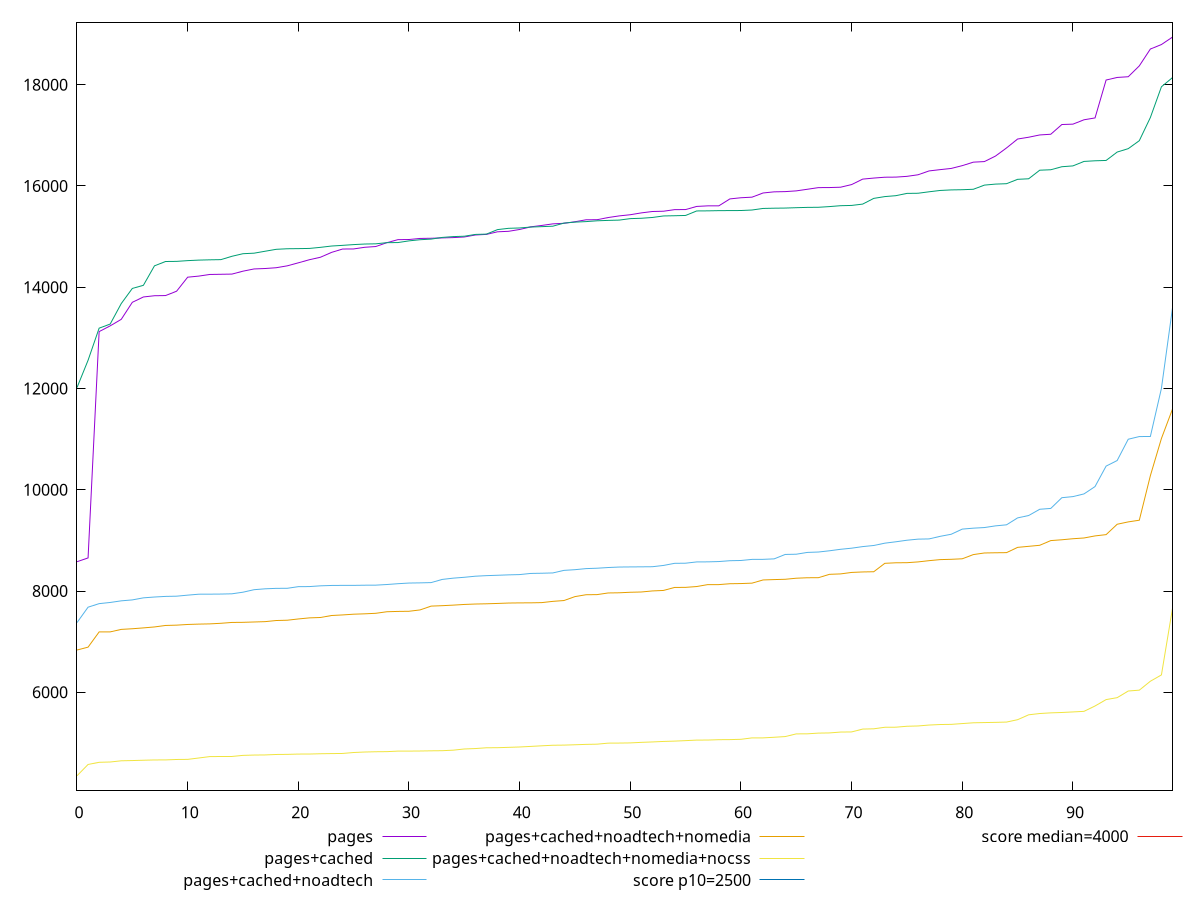 reset

$pages <<EOF
0 8579.320000000002
1 8654.176500000003
2 13124.263499999997
3 13237.809000000001
4 13366.561999999998
5 13702.772
6 13808.1205
7 13832.377
8 13835.7555
9 13921.843
10 14198.755
11 14220.098000000002
12 14252.642
13 14256.178500000004
14 14259.911500000002
15 14317.609999999997
16 14361.487500000003
17 14370.091999999997
18 14385.601499999999
19 14422.9725
20 14482.424
21 14543.601999999999
22 14592.692000000003
23 14688.445499999998
24 14754.9445
25 14756.770500000002
26 14789.385500000002
27 14804.3445
28 14881.029500000004
29 14939.841999999999
30 14942.8315
31 14964.055499999999
32 14967.582500000002
33 14974.612000000001
34 14980.714000000004
35 14992.9865
36 15032.199500000002
37 15044.018500000002
38 15095.212499999998
39 15104.828000000001
40 15141.050000000003
41 15193.068500000001
42 15220.718
43 15251.801500000005
44 15263.4875
45 15293.620999999997
46 15332.494999999999
47 15334.272
48 15376.892
49 15409.344
50 15432.462
51 15468.769499999999
52 15496.093499999999
53 15501.597999999998
54 15532.771000000002
55 15534.542500000003
56 15596.48
57 15607.583500000004
58 15607.8715
59 15744.644
60 15767.8335
61 15779.320500000002
62 15861.957000000006
63 15884.469500000001
64 15888.915999999996
65 15903.5925
66 15935.271999999999
67 15967.811999999998
68 15969.190000000002
69 15975.6325
70 16027.7755
71 16135.757999999998
72 16156.433
73 16173.283
74 16175.350499999999
75 16190.379500000001
76 16221.340500000002
77 16297.465000000004
78 16323.044000000002
79 16346.627499999999
80 16401.8025
81 16470.752500000002
82 16482.228999999996
83 16590.525499999996
84 16751.47
85 16927.482000000004
86 16963.055999999997
87 17008.055
88 17021.870000000003
89 17214.016499999998
90 17221.3615
91 17307.466999999997
92 17344.3615
93 18092.9005
94 18143.810499999992
95 18157.881499999996
96 18372.260000000002
97 18705.107499999995
98 18793.920500000007
99 18941.2845
EOF

$pagesCached <<EOF
0 12018.123499999998
1 12557.841
2 13191.847000000002
3 13273.373500000002
4 13677.957
5 13977.0255
6 14038.483
7 14422.993999999999
8 14508.682
9 14511.029
10 14525.7255
11 14536.0645
12 14541.7415
13 14545.515
14 14611.533500000001
15 14662.515
16 14672.915500000003
17 14711.182499999995
18 14749.214500000002
19 14760.4155
20 14762.986499999999
21 14766.654000000004
22 14788.143
23 14814.107000000004
24 14827.482999999995
25 14842.489500000001
26 14853.655500000003
27 14857.955499999998
28 14880.476999999997
29 14882.809000000001
30 14915.881500000007
31 14938.796499999999
32 14950.773999999998
33 14983.936000000002
34 15000.462
35 15007.793500000002
36 15043.464499999998
37 15049.530999999999
38 15138.413000000004
39 15164.006500000003
40 15171.014500000001
41 15189.005999999998
42 15197.0975
43 15205.903000000002
44 15266.918500000003
45 15286.5085
46 15296.571499999998
47 15312.59
48 15320.429000000007
49 15326.296999999999
50 15355.400500000003
51 15362.3655
52 15378.217
53 15408.118499999997
54 15412.546999999999
55 15418.073
56 15507.053500000002
57 15508.969500000001
58 15513.245000000006
59 15514.322999999997
60 15515.473
61 15525.513499999994
62 15556.565499999999
63 15561.2035
64 15564.033500000001
65 15571.354999999996
66 15577.3605
67 15579.488500000001
68 15593.140499999998
69 15610.699999999997
70 15616.003000000004
71 15642.43
72 15755.1695
73 15790.473500000002
74 15808.678499999995
75 15853.734500000002
76 15856.449
77 15885.403999999999
78 15911.679500000002
79 15922.644499999999
80 15926.4375
81 15935.0705
82 16017.241000000002
83 16037.306499999999
84 16045.219000000001
85 16131.555499999999
86 16142.510499999997
87 16311.807499999997
88 16320.745499999997
89 16380.364500000001
90 16396.719
91 16485.153999999995
92 16497.924
93 16504.444000000003
94 16670.1265
95 16737.475
96 16895.088000000003
97 17352.371
98 17959.544500000004
99 18141.322
EOF

$pagesCachedNoadtech <<EOF
0 7376.646000000001
1 7681.142
2 7751.012999999999
3 7774.221849999998
4 7806.437
5 7824.8174500000005
6 7865.445
7 7881.913000000001
8 7893.9659999999985
9 7898.229599999998
10 7918.827000000002
11 7937.4225000000015
12 7938.264500000001
13 7940.1964000000025
14 7945.3989999999985
15 7977.041999999999
16 8026.555000000001
17 8043.961500000001
18 8052.961499999999
19 8054.082
20 8086.323
21 8087.952999999998
22 8102.891500000001
23 8110.02
24 8111.802999999998
25 8111.847899999999
26 8115.145000000002
27 8116.317000000001
28 8128.6759999999995
29 8144.829999999999
30 8157.696000000002
31 8161.351000000002
32 8166.829600000001
33 8229.179500000002
34 8254.4715
35 8271.589
36 8292.926499999998
37 8304.076000000001
38 8311.449499999999
39 8319.326999999997
40 8325.002999999999
41 8347.588000000002
42 8351.535
43 8357.4825
44 8408.055499999999
45 8421.651
46 8442.918499999998
47 8450.628499999999
48 8464.376999999999
49 8473.917999999998
50 8476.312500000002
51 8478.095000000001
52 8480.229000000003
53 8505.510999999999
54 8547.105500000001
55 8549.8145
56 8574.98
57 8576.299
58 8582.477000000003
59 8598.831000000002
60 8603.297000000002
61 8624.862
62 8626.132499999998
63 8635.228000000003
64 8722.657
65 8727.206999999999
66 8762.714999999997
67 8770.427000000003
68 8795.0805
69 8824.361999999997
70 8846.316999999997
71 8877.617
72 8899.537999999999
73 8945.3285
74 8972.692000000001
75 9003.47
76 9025.005000000003
77 9029.374
78 9080.25
79 9121.299499999997
80 9223.258000000002
81 9241.736
82 9253.839
83 9287.080999999998
84 9307.945500000002
85 9444.461
86 9491.718000000003
87 9614.995
88 9631.700999999997
89 9843.303
90 9865.157500000001
91 9918.212499999996
92 10063.8255
93 10467.437000000002
94 10577.984
95 10998.409
96 11051.052
97 11052.458499999999
98 12003.161000000002
99 13592.3515
EOF

$pagesCachedNoadtechNomedia <<EOF
0 6834.8825
1 6891.748000000001
2 7192.160999999999
3 7193.282000000001
4 7242.449
5 7255.214999999999
6 7271.99
7 7290.715
8 7320.103999999999
9 7326.333500000001
10 7339.608499999999
11 7346.7294999999995
12 7351.317000000001
13 7362.888000000001
14 7379.732499999999
15 7381.8679999999995
16 7388.742
17 7395.509
18 7417.615
19 7423.5374999999985
20 7448.445500000002
21 7469.9015
22 7477.589000000002
23 7516.610749999999
24 7528.0740000000005
25 7542.558999999999
26 7549.922000000001
27 7560.2755
28 7590.995499999999
29 7597.5033
30 7600.3505
31 7627.009000000002
32 7702.325499999999
33 7710.747000000001
34 7721.661000000001
35 7734.908
36 7743.396500000001
37 7748.096000000001
38 7754.983000000002
39 7762.841499999998
40 7765.962
41 7766.906499999998
42 7771.2425
43 7796.006000000001
44 7812.262000000001
45 7889.868
46 7926.779499999999
47 7929.416000000001
48 7962.014
49 7965.5
50 7975.665000000002
51 7981.158000000001
52 8002.0109999999995
53 8011.624999999999
54 8070.783999999999
55 8072.5715
56 8088.824499999998
57 8126.887000000002
58 8127.040500000001
59 8144.235999999999
60 8147.618999999999
61 8155.842499999999
62 8218.8865
63 8226.232
64 8232.0765
65 8253.171000000002
66 8262.358
67 8263.6215
68 8330.039500000003
69 8338.241999999998
70 8367.395000000002
71 8376.937999999998
72 8381.131000000001
73 8547.288500000002
74 8558.085000000003
75 8559.840499999998
76 8575.127000000002
77 8599.820500000002
78 8620.573999999997
79 8626.57
80 8636.9595
81 8719.703999999998
82 8751.609
83 8755.821
84 8758.359
85 8862.414499999997
86 8883.001000000004
87 8903.542000000001
88 8996.405
89 9012.521500000004
90 9033.046999999999
91 9047.804999999997
92 9088.791000000001
93 9114.047999999997
94 9318.944000000003
95 9365.605500000001
96 9398.747999999998
97 10278.063999999997
98 11013.419499999998
99 11593.774000000003
EOF

$pagesCachedNoadtechNomediaNocss <<EOF
0 4351.2035
1 4574.852499999999
2 4617.316000000001
3 4623.249
4 4647.0755
5 4651.8279999999995
6 4658.017000000001
7 4663.853999999999
8 4664.566000000001
9 4673.1939999999995
10 4674.992
11 4702.408
12 4730.189
13 4738.821999999999
14 4738.849
15 4754.171
16 4760.507
17 4762.866
18 4771.871000000001
19 4773.949
20 4779.776
21 4780.66
22 4786.3485
23 4789.705
24 4791.927
25 4810.792
26 4820.420999999999
27 4825.865
28 4827.9580000000005
29 4838.441
30 4838.575000000001
31 4840.5795
32 4844.176
33 4846.5815
34 4856.946
35 4880.5509999999995
36 4888.921
37 4904.2750000000015
38 4905.785
39 4912.884
40 4919.808999999999
41 4931.3295
42 4943.273499999999
43 4954.245
44 4956.838
45 4963.812
46 4971.258
47 4975.487999999999
48 4995.7919999999995
49 4997.230999999999
50 5000.4400000000005
51 5011.300500000001
52 5019.388500000001
53 5029.389
54 5035.859999999999
55 5045.2880000000005
56 5056.053
57 5056.790499999999
58 5063.931999999999
59 5065.6195
60 5071.661
61 5099.5985
62 5099.711
63 5111.928
64 5125.6230000000005
65 5178.628999999999
66 5179.900000000001
67 5193.757
68 5197.612000000001
69 5214.5289999999995
70 5217.304999999999
71 5273.5685
72 5278.9555
73 5309.259499999998
74 5310.750000000001
75 5329.170000000001
76 5335.044
77 5353.213999999999
78 5363.434000000001
79 5366.523999999999
80 5382.238000000001
81 5397.661999999999
82 5402.134000000001
83 5406.128999999999
84 5411.956
85 5458.855
86 5555.4755
87 5580.690999999999
88 5593.844999999999
89 5601.171
90 5612.165999999999
91 5623.6269999999995
92 5729.795
93 5855.949999999999
94 5894.106
95 6025.385
96 6042.266
97 6218.425
98 6343.525
99 7657.998
EOF

set key outside below
set xrange [0:99]
set yrange [4059.4018799999994:19233.08612]
set trange [4059.4018799999994:19233.08612]
set terminal svg size 640, 580 enhanced background rgb 'white'
set output "report_00015_2021-02-09T16-11-33.973Z/largest-contentful-paint/comparison/sorted/all_raw.svg"

plot $pages title "pages" with line, \
     $pagesCached title "pages+cached" with line, \
     $pagesCachedNoadtech title "pages+cached+noadtech" with line, \
     $pagesCachedNoadtechNomedia title "pages+cached+noadtech+nomedia" with line, \
     $pagesCachedNoadtechNomediaNocss title "pages+cached+noadtech+nomedia+nocss" with line, \
     2500 title "score p10=2500", \
     4000 title "score median=4000"

reset
